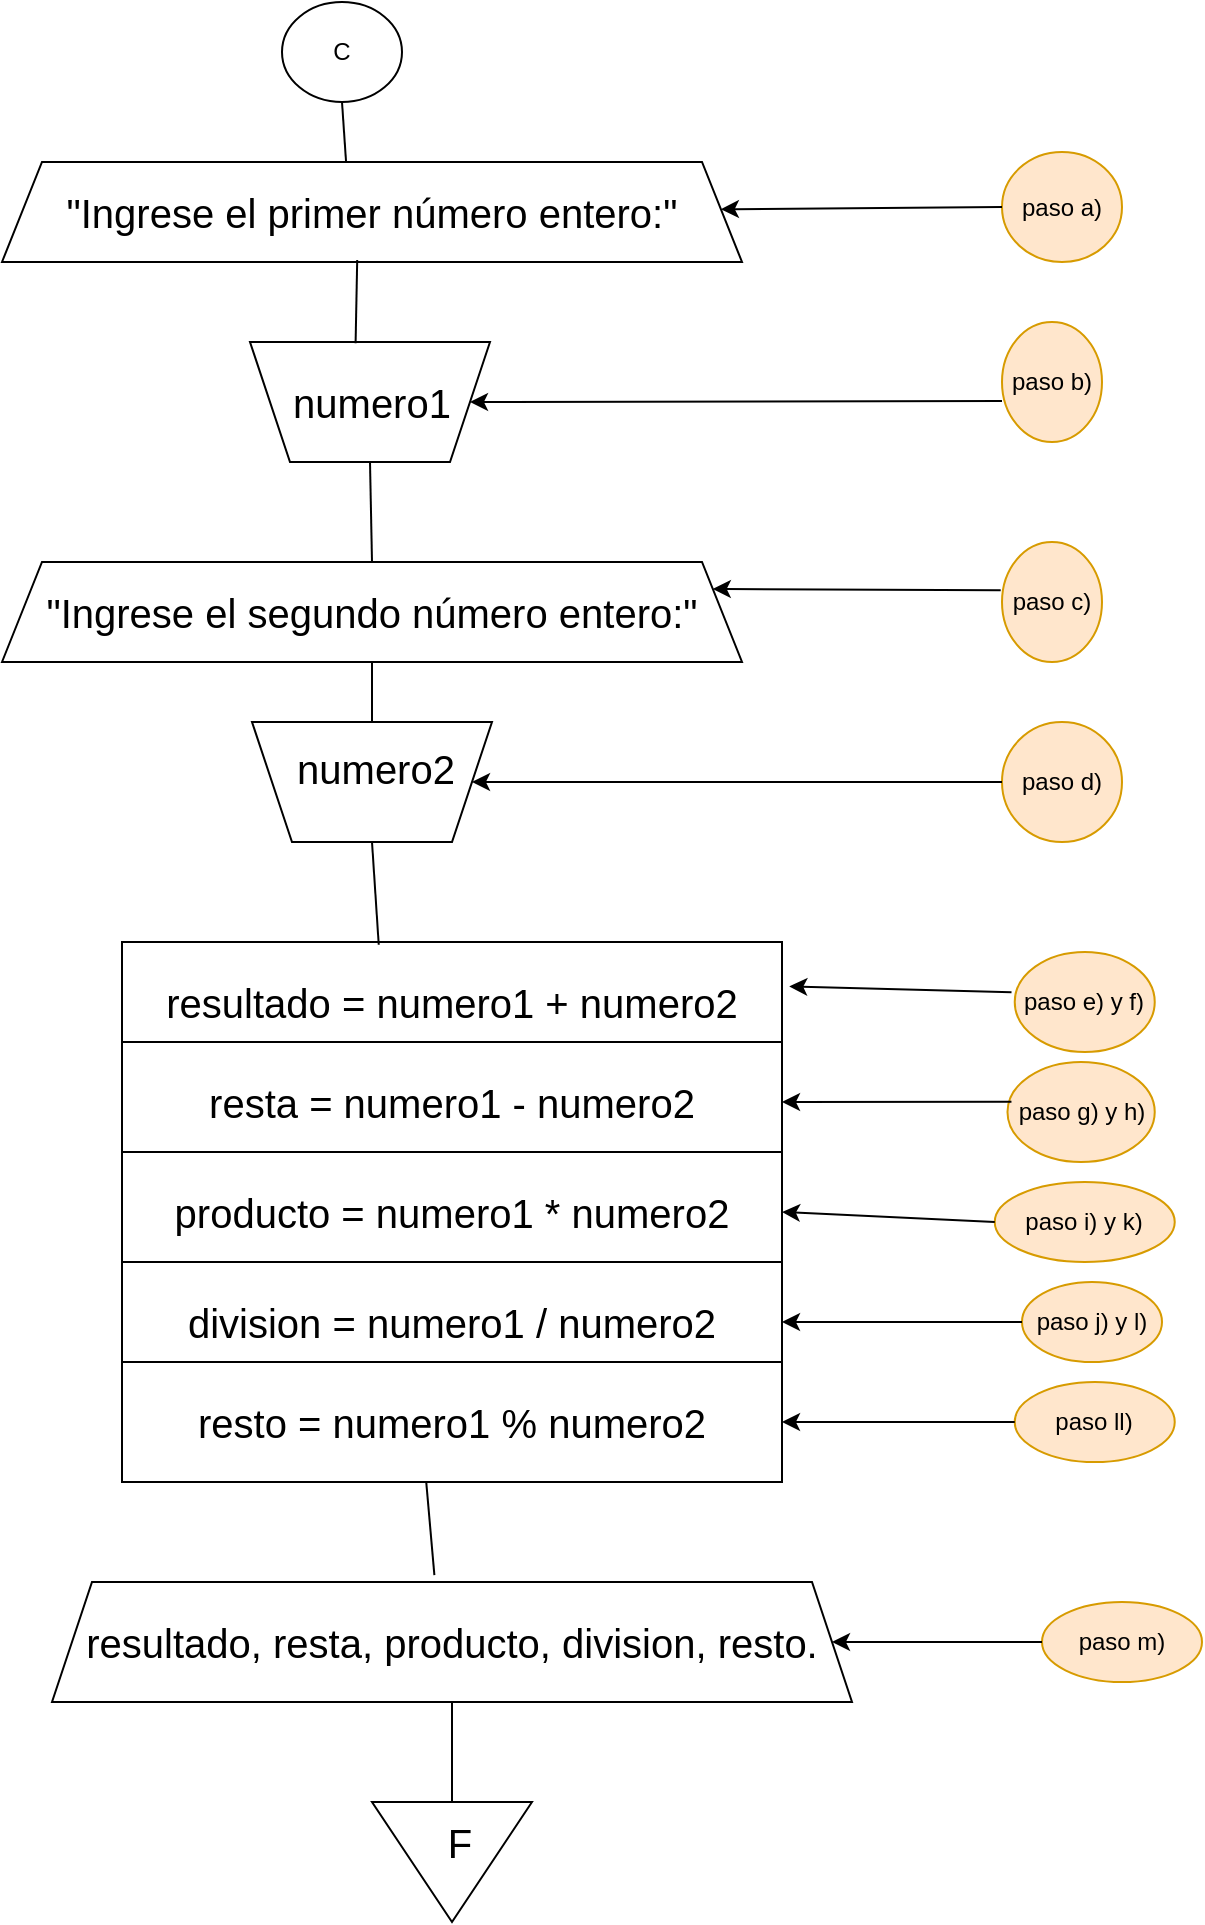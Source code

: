 <mxfile version="14.6.6" type="device"><diagram id="ljZlj98AMGjf09zXeOwl" name="Ejercicio2"><mxGraphModel dx="1038" dy="548" grid="0" gridSize="10" guides="1" tooltips="1" connect="1" arrows="1" fold="1" page="1" pageScale="1" pageWidth="827" pageHeight="1169" math="0" shadow="0"><root><mxCell id="0"/><mxCell id="1" parent="0"/><mxCell id="GARgKwG2pElwi1VW3Rrk-1" value="C" style="ellipse;whiteSpace=wrap;html=1;" parent="1" vertex="1"><mxGeometry x="310" y="10" width="60" height="50" as="geometry"/></mxCell><mxCell id="q1qpKs9RRYhuqFgjfKfM-1" value="&lt;font style=&quot;font-size: 20px&quot;&gt;&quot;Ingrese el primer número entero:&quot;&lt;/font&gt;" style="shape=trapezoid;perimeter=trapezoidPerimeter;whiteSpace=wrap;html=1;fixedSize=1;" vertex="1" parent="1"><mxGeometry x="170" y="90" width="370" height="50" as="geometry"/></mxCell><mxCell id="q1qpKs9RRYhuqFgjfKfM-2" value="" style="endArrow=none;html=1;entryX=0.5;entryY=1;entryDx=0;entryDy=0;exitX=0.465;exitY=0.004;exitDx=0;exitDy=0;exitPerimeter=0;" edge="1" parent="1" source="q1qpKs9RRYhuqFgjfKfM-1" target="GARgKwG2pElwi1VW3Rrk-1"><mxGeometry width="50" height="50" relative="1" as="geometry"><mxPoint x="390" y="300" as="sourcePoint"/><mxPoint x="440" y="250" as="targetPoint"/></mxGeometry></mxCell><mxCell id="q1qpKs9RRYhuqFgjfKfM-3" value="" style="shape=trapezoid;perimeter=trapezoidPerimeter;whiteSpace=wrap;html=1;fixedSize=1;rotation=-180;" vertex="1" parent="1"><mxGeometry x="294" y="180" width="120" height="60" as="geometry"/></mxCell><mxCell id="q1qpKs9RRYhuqFgjfKfM-4" value="&lt;font style=&quot;font-size: 20px&quot;&gt;numero1&lt;/font&gt;" style="text;html=1;strokeColor=none;fillColor=none;align=center;verticalAlign=middle;whiteSpace=wrap;rounded=0;" vertex="1" parent="1"><mxGeometry x="335" y="200" width="40" height="20" as="geometry"/></mxCell><mxCell id="q1qpKs9RRYhuqFgjfKfM-5" value="" style="endArrow=none;html=1;entryX=0.48;entryY=0.98;entryDx=0;entryDy=0;entryPerimeter=0;exitX=0.56;exitY=0.99;exitDx=0;exitDy=0;exitPerimeter=0;" edge="1" parent="1" source="q1qpKs9RRYhuqFgjfKfM-3" target="q1qpKs9RRYhuqFgjfKfM-1"><mxGeometry width="50" height="50" relative="1" as="geometry"><mxPoint x="390" y="290" as="sourcePoint"/><mxPoint x="440" y="240" as="targetPoint"/></mxGeometry></mxCell><mxCell id="q1qpKs9RRYhuqFgjfKfM-6" value="&lt;font style=&quot;font-size: 20px&quot;&gt;&quot;Ingrese el segundo número entero:&quot;&lt;/font&gt;" style="shape=trapezoid;perimeter=trapezoidPerimeter;whiteSpace=wrap;html=1;fixedSize=1;" vertex="1" parent="1"><mxGeometry x="170" y="290" width="370" height="50" as="geometry"/></mxCell><mxCell id="q1qpKs9RRYhuqFgjfKfM-7" value="" style="endArrow=none;html=1;exitX=0.5;exitY=0;exitDx=0;exitDy=0;entryX=0.5;entryY=0;entryDx=0;entryDy=0;" edge="1" parent="1" source="q1qpKs9RRYhuqFgjfKfM-6" target="q1qpKs9RRYhuqFgjfKfM-3"><mxGeometry width="50" height="50" relative="1" as="geometry"><mxPoint x="390" y="290" as="sourcePoint"/><mxPoint x="440" y="240" as="targetPoint"/></mxGeometry></mxCell><mxCell id="q1qpKs9RRYhuqFgjfKfM-8" value="paso a)" style="ellipse;whiteSpace=wrap;html=1;fillColor=#ffe6cc;strokeColor=#d79b00;" vertex="1" parent="1"><mxGeometry x="670" y="85" width="60" height="55" as="geometry"/></mxCell><mxCell id="q1qpKs9RRYhuqFgjfKfM-9" value="paso b)" style="ellipse;whiteSpace=wrap;html=1;fillColor=#ffe6cc;strokeColor=#d79b00;" vertex="1" parent="1"><mxGeometry x="670" y="170" width="50" height="60" as="geometry"/></mxCell><mxCell id="q1qpKs9RRYhuqFgjfKfM-10" value="paso c)" style="ellipse;whiteSpace=wrap;html=1;fillColor=#ffe6cc;strokeColor=#d79b00;" vertex="1" parent="1"><mxGeometry x="670" y="280" width="50" height="60" as="geometry"/></mxCell><mxCell id="q1qpKs9RRYhuqFgjfKfM-11" value="" style="endArrow=classic;html=1;exitX=0;exitY=0.5;exitDx=0;exitDy=0;" edge="1" parent="1" source="q1qpKs9RRYhuqFgjfKfM-8" target="q1qpKs9RRYhuqFgjfKfM-1"><mxGeometry width="50" height="50" relative="1" as="geometry"><mxPoint x="390" y="290" as="sourcePoint"/><mxPoint x="440" y="240" as="targetPoint"/></mxGeometry></mxCell><mxCell id="q1qpKs9RRYhuqFgjfKfM-12" value="" style="endArrow=classic;html=1;exitX=0;exitY=0.5;exitDx=0;exitDy=0;entryX=0;entryY=0.5;entryDx=0;entryDy=0;" edge="1" parent="1" target="q1qpKs9RRYhuqFgjfKfM-3"><mxGeometry width="50" height="50" relative="1" as="geometry"><mxPoint x="670" y="209.5" as="sourcePoint"/><mxPoint x="530" y="209.5" as="targetPoint"/></mxGeometry></mxCell><mxCell id="q1qpKs9RRYhuqFgjfKfM-13" value="" style="endArrow=classic;html=1;exitX=-0.013;exitY=0.403;exitDx=0;exitDy=0;entryX=1;entryY=0.25;entryDx=0;entryDy=0;exitPerimeter=0;" edge="1" parent="1" source="q1qpKs9RRYhuqFgjfKfM-10" target="q1qpKs9RRYhuqFgjfKfM-6"><mxGeometry width="50" height="50" relative="1" as="geometry"><mxPoint x="680" y="219.5" as="sourcePoint"/><mxPoint x="414" y="220" as="targetPoint"/></mxGeometry></mxCell><mxCell id="q1qpKs9RRYhuqFgjfKfM-14" value="" style="shape=trapezoid;perimeter=trapezoidPerimeter;whiteSpace=wrap;html=1;fixedSize=1;rotation=-180;" vertex="1" parent="1"><mxGeometry x="295" y="370" width="120" height="60" as="geometry"/></mxCell><mxCell id="q1qpKs9RRYhuqFgjfKfM-15" value="&lt;font style=&quot;font-size: 20px&quot;&gt;numero2&lt;br&gt;&lt;br&gt;&lt;/font&gt;" style="text;html=1;strokeColor=none;fillColor=none;align=center;verticalAlign=middle;whiteSpace=wrap;rounded=0;" vertex="1" parent="1"><mxGeometry x="335" y="400" width="44" height="10" as="geometry"/></mxCell><mxCell id="q1qpKs9RRYhuqFgjfKfM-16" value="" style="endArrow=none;html=1;entryX=0.5;entryY=1;entryDx=0;entryDy=0;" edge="1" parent="1" source="q1qpKs9RRYhuqFgjfKfM-14" target="q1qpKs9RRYhuqFgjfKfM-6"><mxGeometry width="50" height="50" relative="1" as="geometry"><mxPoint x="390" y="380" as="sourcePoint"/><mxPoint x="440" y="330" as="targetPoint"/></mxGeometry></mxCell><mxCell id="q1qpKs9RRYhuqFgjfKfM-17" value="paso d)" style="ellipse;whiteSpace=wrap;html=1;fillColor=#ffe6cc;strokeColor=#d79b00;" vertex="1" parent="1"><mxGeometry x="670" y="370" width="60" height="60" as="geometry"/></mxCell><mxCell id="q1qpKs9RRYhuqFgjfKfM-18" value="" style="endArrow=classic;html=1;exitX=0;exitY=0.5;exitDx=0;exitDy=0;entryX=0;entryY=0.5;entryDx=0;entryDy=0;" edge="1" parent="1" source="q1qpKs9RRYhuqFgjfKfM-17" target="q1qpKs9RRYhuqFgjfKfM-14"><mxGeometry width="50" height="50" relative="1" as="geometry"><mxPoint x="670" y="410" as="sourcePoint"/><mxPoint x="526.955" y="411.247" as="targetPoint"/></mxGeometry></mxCell><mxCell id="q1qpKs9RRYhuqFgjfKfM-19" value="&lt;font style=&quot;font-size: 20px&quot;&gt;resultado = numero1 + numero2&lt;/font&gt;" style="rounded=0;whiteSpace=wrap;html=1;" vertex="1" parent="1"><mxGeometry x="230" y="480" width="330" height="60" as="geometry"/></mxCell><mxCell id="q1qpKs9RRYhuqFgjfKfM-20" value="" style="endArrow=none;html=1;entryX=0.5;entryY=0;entryDx=0;entryDy=0;exitX=0.389;exitY=0.023;exitDx=0;exitDy=0;exitPerimeter=0;" edge="1" parent="1" source="q1qpKs9RRYhuqFgjfKfM-19" target="q1qpKs9RRYhuqFgjfKfM-14"><mxGeometry width="50" height="50" relative="1" as="geometry"><mxPoint x="390" y="560" as="sourcePoint"/><mxPoint x="440" y="510" as="targetPoint"/></mxGeometry></mxCell><mxCell id="q1qpKs9RRYhuqFgjfKfM-21" value="paso e) y f)" style="ellipse;whiteSpace=wrap;html=1;fillColor=#ffe6cc;strokeColor=#d79b00;" vertex="1" parent="1"><mxGeometry x="676.37" y="485" width="70" height="50" as="geometry"/></mxCell><mxCell id="q1qpKs9RRYhuqFgjfKfM-22" value="" style="endArrow=classic;html=1;exitX=-0.023;exitY=0.402;exitDx=0;exitDy=0;entryX=1.011;entryY=0.37;entryDx=0;entryDy=0;exitPerimeter=0;entryPerimeter=0;" edge="1" parent="1" source="q1qpKs9RRYhuqFgjfKfM-21" target="q1qpKs9RRYhuqFgjfKfM-19"><mxGeometry width="50" height="50" relative="1" as="geometry"><mxPoint x="680" y="420" as="sourcePoint"/><mxPoint x="415" y="410" as="targetPoint"/></mxGeometry></mxCell><mxCell id="q1qpKs9RRYhuqFgjfKfM-23" value="&lt;font style=&quot;font-size: 20px&quot;&gt;resta = numero1 - numero2&lt;/font&gt;" style="rounded=0;whiteSpace=wrap;html=1;" vertex="1" parent="1"><mxGeometry x="230" y="530" width="330" height="60" as="geometry"/></mxCell><mxCell id="q1qpKs9RRYhuqFgjfKfM-24" value="paso g) y h)" style="ellipse;whiteSpace=wrap;html=1;fillColor=#ffe6cc;strokeColor=#d79b00;" vertex="1" parent="1"><mxGeometry x="672.74" y="540" width="73.63" height="50" as="geometry"/></mxCell><mxCell id="q1qpKs9RRYhuqFgjfKfM-25" value="" style="endArrow=classic;html=1;exitX=0.027;exitY=0.397;exitDx=0;exitDy=0;entryX=1;entryY=0.5;entryDx=0;entryDy=0;exitPerimeter=0;" edge="1" parent="1" source="q1qpKs9RRYhuqFgjfKfM-24" target="q1qpKs9RRYhuqFgjfKfM-23"><mxGeometry width="50" height="50" relative="1" as="geometry"><mxPoint x="676.37" y="510" as="sourcePoint"/><mxPoint x="560.0" y="592.2" as="targetPoint"/></mxGeometry></mxCell><mxCell id="q1qpKs9RRYhuqFgjfKfM-26" value="&lt;font style=&quot;font-size: 20px&quot;&gt;producto = numero1 * numero2&lt;/font&gt;" style="rounded=0;whiteSpace=wrap;html=1;" vertex="1" parent="1"><mxGeometry x="230" y="585" width="330" height="60" as="geometry"/></mxCell><mxCell id="q1qpKs9RRYhuqFgjfKfM-27" value="paso i) y k)" style="ellipse;whiteSpace=wrap;html=1;fillColor=#ffe6cc;strokeColor=#d79b00;" vertex="1" parent="1"><mxGeometry x="666.37" y="600" width="90" height="40" as="geometry"/></mxCell><mxCell id="q1qpKs9RRYhuqFgjfKfM-28" value="" style="endArrow=classic;html=1;exitX=0;exitY=0.5;exitDx=0;exitDy=0;entryX=1;entryY=0.5;entryDx=0;entryDy=0;" edge="1" parent="1" source="q1qpKs9RRYhuqFgjfKfM-27" target="q1qpKs9RRYhuqFgjfKfM-26"><mxGeometry width="50" height="50" relative="1" as="geometry"><mxPoint x="683.61" y="682.16" as="sourcePoint"/><mxPoint x="570" y="650" as="targetPoint"/></mxGeometry></mxCell><mxCell id="q1qpKs9RRYhuqFgjfKfM-29" value="&lt;font style=&quot;font-size: 20px&quot;&gt;division = numero1 / numero2&lt;/font&gt;" style="rounded=0;whiteSpace=wrap;html=1;" vertex="1" parent="1"><mxGeometry x="230" y="640" width="330" height="60" as="geometry"/></mxCell><mxCell id="q1qpKs9RRYhuqFgjfKfM-30" value="paso j) y l)" style="ellipse;whiteSpace=wrap;html=1;fillColor=#ffe6cc;strokeColor=#d79b00;" vertex="1" parent="1"><mxGeometry x="680" y="650" width="70" height="40" as="geometry"/></mxCell><mxCell id="q1qpKs9RRYhuqFgjfKfM-31" value="" style="endArrow=classic;html=1;exitX=0;exitY=0.5;exitDx=0;exitDy=0;entryX=1;entryY=0.5;entryDx=0;entryDy=0;" edge="1" parent="1" source="q1qpKs9RRYhuqFgjfKfM-30" target="q1qpKs9RRYhuqFgjfKfM-29"><mxGeometry width="50" height="50" relative="1" as="geometry"><mxPoint x="693.61" y="767.16" as="sourcePoint"/><mxPoint x="570" y="700" as="targetPoint"/></mxGeometry></mxCell><mxCell id="q1qpKs9RRYhuqFgjfKfM-32" value="&lt;font style=&quot;font-size: 20px&quot;&gt;resto = numero1 % numero2&lt;/font&gt;" style="rounded=0;whiteSpace=wrap;html=1;" vertex="1" parent="1"><mxGeometry x="230" y="690" width="330" height="60" as="geometry"/></mxCell><mxCell id="q1qpKs9RRYhuqFgjfKfM-33" value="paso ll)" style="ellipse;whiteSpace=wrap;html=1;fillColor=#ffe6cc;strokeColor=#d79b00;" vertex="1" parent="1"><mxGeometry x="676.37" y="700" width="80" height="40" as="geometry"/></mxCell><mxCell id="q1qpKs9RRYhuqFgjfKfM-34" value="" style="endArrow=classic;html=1;exitX=0;exitY=0.5;exitDx=0;exitDy=0;entryX=1;entryY=0.5;entryDx=0;entryDy=0;" edge="1" parent="1" source="q1qpKs9RRYhuqFgjfKfM-33" target="q1qpKs9RRYhuqFgjfKfM-32"><mxGeometry width="50" height="50" relative="1" as="geometry"><mxPoint x="703.61" y="857.16" as="sourcePoint"/><mxPoint x="570" y="760" as="targetPoint"/></mxGeometry></mxCell><mxCell id="q1qpKs9RRYhuqFgjfKfM-35" value="&lt;font style=&quot;font-size: 20px&quot;&gt;resultado, resta, producto, division, resto.&lt;/font&gt;" style="shape=trapezoid;perimeter=trapezoidPerimeter;whiteSpace=wrap;html=1;fixedSize=1;" vertex="1" parent="1"><mxGeometry x="195" y="800" width="400" height="60" as="geometry"/></mxCell><mxCell id="q1qpKs9RRYhuqFgjfKfM-36" value="" style="endArrow=none;html=1;exitX=0.478;exitY=-0.057;exitDx=0;exitDy=0;exitPerimeter=0;entryX=0.461;entryY=1.003;entryDx=0;entryDy=0;entryPerimeter=0;" edge="1" parent="1" source="q1qpKs9RRYhuqFgjfKfM-35" target="q1qpKs9RRYhuqFgjfKfM-32"><mxGeometry width="50" height="50" relative="1" as="geometry"><mxPoint x="390" y="710" as="sourcePoint"/><mxPoint x="440" y="660" as="targetPoint"/></mxGeometry></mxCell><mxCell id="q1qpKs9RRYhuqFgjfKfM-37" value="" style="triangle;whiteSpace=wrap;html=1;rotation=90;" vertex="1" parent="1"><mxGeometry x="365" y="900" width="60" height="80" as="geometry"/></mxCell><mxCell id="q1qpKs9RRYhuqFgjfKfM-38" value="&lt;font style=&quot;font-size: 20px&quot;&gt;F&lt;/font&gt;" style="text;html=1;strokeColor=none;fillColor=none;align=center;verticalAlign=middle;whiteSpace=wrap;rounded=0;" vertex="1" parent="1"><mxGeometry x="379" y="920" width="40" height="20" as="geometry"/></mxCell><mxCell id="q1qpKs9RRYhuqFgjfKfM-39" value="" style="endArrow=none;html=1;exitX=0;exitY=0.5;exitDx=0;exitDy=0;entryX=0.5;entryY=1;entryDx=0;entryDy=0;" edge="1" parent="1" source="q1qpKs9RRYhuqFgjfKfM-37" target="q1qpKs9RRYhuqFgjfKfM-35"><mxGeometry width="50" height="50" relative="1" as="geometry"><mxPoint x="390" y="900" as="sourcePoint"/><mxPoint x="440" y="850" as="targetPoint"/></mxGeometry></mxCell><mxCell id="q1qpKs9RRYhuqFgjfKfM-40" value="paso m)" style="ellipse;whiteSpace=wrap;html=1;fillColor=#ffe6cc;strokeColor=#d79b00;" vertex="1" parent="1"><mxGeometry x="690" y="810" width="80" height="40" as="geometry"/></mxCell><mxCell id="q1qpKs9RRYhuqFgjfKfM-41" value="" style="endArrow=classic;html=1;exitX=0;exitY=0.5;exitDx=0;exitDy=0;entryX=1;entryY=0.5;entryDx=0;entryDy=0;" edge="1" parent="1" source="q1qpKs9RRYhuqFgjfKfM-40" target="q1qpKs9RRYhuqFgjfKfM-35"><mxGeometry width="50" height="50" relative="1" as="geometry"><mxPoint x="390" y="890" as="sourcePoint"/><mxPoint x="440" y="840" as="targetPoint"/></mxGeometry></mxCell></root></mxGraphModel></diagram></mxfile>